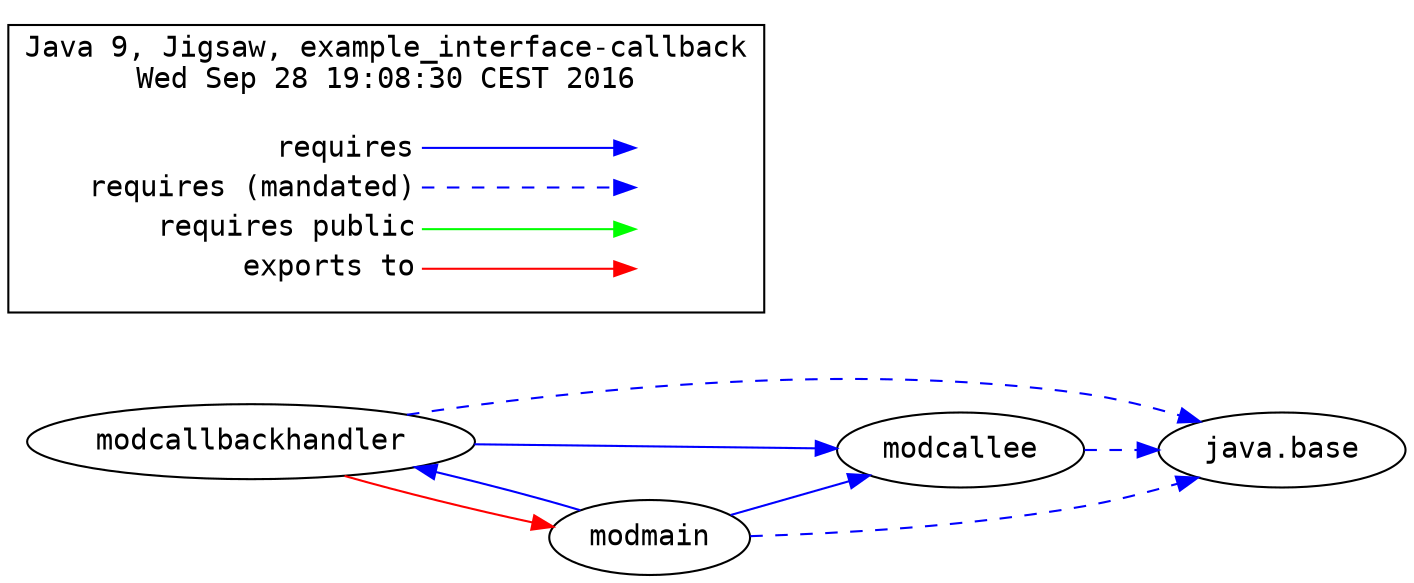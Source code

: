 # Created by depvis.JigsawDepVisualizer on Wed Sep 28 19:08:30 CEST 2016
digraph Java9_Dependency_Visualizer {
modcallee[fontname="Consolas",shape="ellipse",label="modcallee"];
java_base[fontname="Consolas",shape="ellipse",label="java.base"];
modcallbackhandler[fontname="Consolas",shape="ellipse",label="modcallbackhandler"];
modmain[fontname="Consolas",shape="ellipse",label="modmain"];
modcallee -> java_base[color="#0000ff",fontname="Consolas",fontcolor="#0000ff",style="dashed",weight="16"]
modcallbackhandler -> modcallee[color="#0000ff",fontname="Consolas",fontcolor="#0000ff",weight="8"]
modcallbackhandler -> java_base[color="#0000ff",fontname="Consolas",fontcolor="#0000ff",style="dashed",weight="16"]
modcallbackhandler -> modmain[fontname="Consolas",fontcolor="#ff0000",color="#ff0000",weight="2"]
modmain -> modcallee[color="#0000ff",fontname="Consolas",fontcolor="#0000ff",weight="8"]
modmain -> modcallbackhandler[color="#0000ff",fontname="Consolas",fontcolor="#0000ff",weight="8"]
modmain -> java_base[color="#0000ff",fontname="Consolas",fontcolor="#0000ff",style="dashed",weight="16"]
rankdir=LR
node [shape=plaintext]
subgraph cluster_01 { 
  label = "Java 9, Jigsaw, example_interface-callback
Wed Sep 28 19:08:30 CEST 2016"
  fontname="Consolas"
  key [label=<<table border="0" cellpadding="2" cellspacing="0" cellborder="0">
    <tr><td align="right" port="i1">requires</td></tr>
    <tr><td align="right" port="i2">requires (mandated)</td></tr>
    <tr><td align="right" port="i3">requires public</td></tr>
    <tr><td align="right" port="i4">exports to</td></tr>
    </table>>,fontname="Consolas"]
  key2 [label=<<table border="0" cellpadding="2" cellspacing="0" cellborder="0">
    <tr><td port="i1">&nbsp;</td></tr>
    <tr><td port="i2">&nbsp;</td></tr>
    <tr><td port="i3">&nbsp;</td></tr>
    <tr><td port="i4">&nbsp;</td></tr>
    </table>>,fontname="Consolas"]
  key:i1:e -> key2:i1:w [color=BLUE]
  key:i2:e -> key2:i2:w [color=BLUE, style=dashed]
  key:i3:e -> key2:i3:w [color=GREEN]
  key:i4:e -> key2:i4:w [color=RED]
}
}
